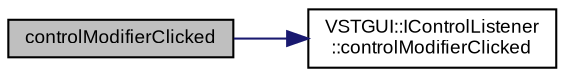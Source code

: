 digraph "controlModifierClicked"
{
  bgcolor="transparent";
  edge [fontname="Arial",fontsize="9",labelfontname="Arial",labelfontsize="9"];
  node [fontname="Arial",fontsize="9",shape=record];
  rankdir="LR";
  Node1 [label="controlModifierClicked",height=0.2,width=0.4,color="black", fillcolor="grey75", style="filled" fontcolor="black"];
  Node1 -> Node2 [color="midnightblue",fontsize="9",style="solid",fontname="Arial"];
  Node2 [label="VSTGUI::IControlListener\l::controlModifierClicked",height=0.2,width=0.4,color="black",URL="$class_v_s_t_g_u_i_1_1_i_control_listener.html#a7599fa05945f1cf38bec5fcc52543432",tooltip="return 1 if you want the control to not handle it, otherwise 0 "];
}

